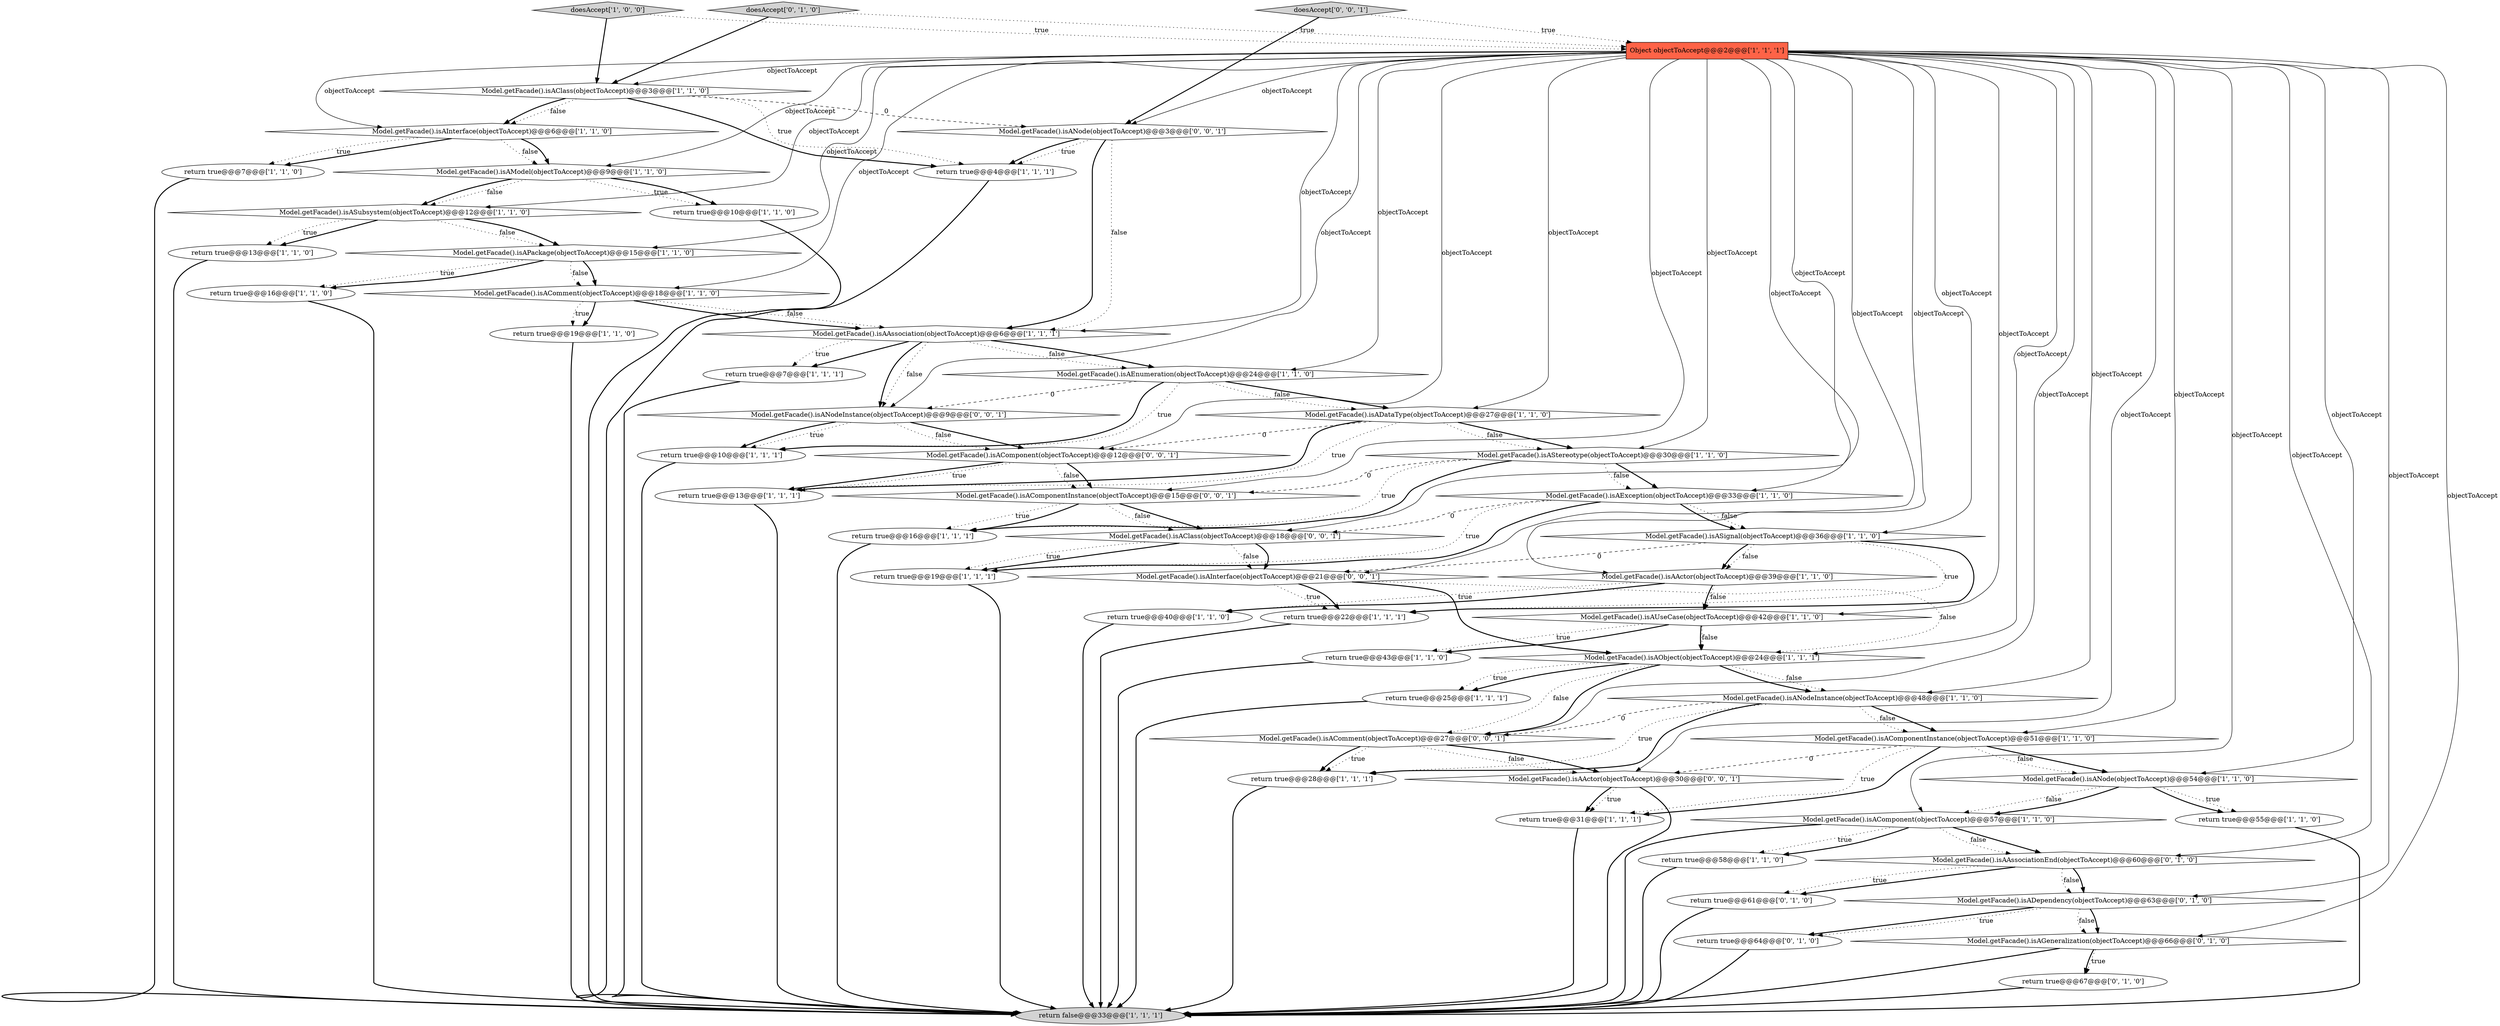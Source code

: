 digraph {
11 [style = filled, label = "return true@@@16@@@['1', '1', '1']", fillcolor = white, shape = ellipse image = "AAA0AAABBB1BBB"];
1 [style = filled, label = "return true@@@7@@@['1', '1', '1']", fillcolor = white, shape = ellipse image = "AAA0AAABBB1BBB"];
41 [style = filled, label = "return true@@@64@@@['0', '1', '0']", fillcolor = white, shape = ellipse image = "AAA1AAABBB2BBB"];
27 [style = filled, label = "Model.getFacade().isAModel(objectToAccept)@@@9@@@['1', '1', '0']", fillcolor = white, shape = diamond image = "AAA0AAABBB1BBB"];
3 [style = filled, label = "return true@@@22@@@['1', '1', '1']", fillcolor = white, shape = ellipse image = "AAA0AAABBB1BBB"];
30 [style = filled, label = "Model.getFacade().isAActor(objectToAccept)@@@39@@@['1', '1', '0']", fillcolor = white, shape = diamond image = "AAA0AAABBB1BBB"];
16 [style = filled, label = "return true@@@19@@@['1', '1', '0']", fillcolor = white, shape = ellipse image = "AAA0AAABBB1BBB"];
40 [style = filled, label = "return true@@@31@@@['1', '1', '1']", fillcolor = white, shape = ellipse image = "AAA0AAABBB1BBB"];
2 [style = filled, label = "return true@@@16@@@['1', '1', '0']", fillcolor = white, shape = ellipse image = "AAA0AAABBB1BBB"];
13 [style = filled, label = "return false@@@33@@@['1', '1', '1']", fillcolor = lightgray, shape = ellipse image = "AAA0AAABBB1BBB"];
52 [style = filled, label = "Model.getFacade().isAComponentInstance(objectToAccept)@@@15@@@['0', '0', '1']", fillcolor = white, shape = diamond image = "AAA0AAABBB3BBB"];
29 [style = filled, label = "Model.getFacade().isAComponent(objectToAccept)@@@57@@@['1', '1', '0']", fillcolor = white, shape = diamond image = "AAA0AAABBB1BBB"];
39 [style = filled, label = "doesAccept['1', '0', '0']", fillcolor = lightgray, shape = diamond image = "AAA0AAABBB1BBB"];
32 [style = filled, label = "return true@@@13@@@['1', '1', '1']", fillcolor = white, shape = ellipse image = "AAA0AAABBB1BBB"];
47 [style = filled, label = "Model.getFacade().isAAssociationEnd(objectToAccept)@@@60@@@['0', '1', '0']", fillcolor = white, shape = diamond image = "AAA1AAABBB2BBB"];
45 [style = filled, label = "return true@@@61@@@['0', '1', '0']", fillcolor = white, shape = ellipse image = "AAA1AAABBB2BBB"];
50 [style = filled, label = "Model.getFacade().isAComponent(objectToAccept)@@@12@@@['0', '0', '1']", fillcolor = white, shape = diamond image = "AAA0AAABBB3BBB"];
56 [style = filled, label = "doesAccept['0', '0', '1']", fillcolor = lightgray, shape = diamond image = "AAA0AAABBB3BBB"];
9 [style = filled, label = "Model.getFacade().isAStereotype(objectToAccept)@@@30@@@['1', '1', '0']", fillcolor = white, shape = diamond image = "AAA0AAABBB1BBB"];
0 [style = filled, label = "Model.getFacade().isAComment(objectToAccept)@@@18@@@['1', '1', '0']", fillcolor = white, shape = diamond image = "AAA0AAABBB1BBB"];
7 [style = filled, label = "Model.getFacade().isADataType(objectToAccept)@@@27@@@['1', '1', '0']", fillcolor = white, shape = diamond image = "AAA0AAABBB1BBB"];
20 [style = filled, label = "Model.getFacade().isASubsystem(objectToAccept)@@@12@@@['1', '1', '0']", fillcolor = white, shape = diamond image = "AAA0AAABBB1BBB"];
24 [style = filled, label = "Model.getFacade().isAClass(objectToAccept)@@@3@@@['1', '1', '0']", fillcolor = white, shape = diamond image = "AAA0AAABBB1BBB"];
31 [style = filled, label = "return true@@@58@@@['1', '1', '0']", fillcolor = white, shape = ellipse image = "AAA0AAABBB1BBB"];
6 [style = filled, label = "Model.getFacade().isANodeInstance(objectToAccept)@@@48@@@['1', '1', '0']", fillcolor = white, shape = diamond image = "AAA0AAABBB1BBB"];
46 [style = filled, label = "return true@@@67@@@['0', '1', '0']", fillcolor = white, shape = ellipse image = "AAA1AAABBB2BBB"];
18 [style = filled, label = "Model.getFacade().isAEnumeration(objectToAccept)@@@24@@@['1', '1', '0']", fillcolor = white, shape = diamond image = "AAA0AAABBB1BBB"];
10 [style = filled, label = "return true@@@43@@@['1', '1', '0']", fillcolor = white, shape = ellipse image = "AAA0AAABBB1BBB"];
43 [style = filled, label = "Model.getFacade().isAGeneralization(objectToAccept)@@@66@@@['0', '1', '0']", fillcolor = white, shape = diamond image = "AAA1AAABBB2BBB"];
33 [style = filled, label = "return true@@@40@@@['1', '1', '0']", fillcolor = white, shape = ellipse image = "AAA0AAABBB1BBB"];
49 [style = filled, label = "Model.getFacade().isAActor(objectToAccept)@@@30@@@['0', '0', '1']", fillcolor = white, shape = diamond image = "AAA0AAABBB3BBB"];
53 [style = filled, label = "Model.getFacade().isAClass(objectToAccept)@@@18@@@['0', '0', '1']", fillcolor = white, shape = diamond image = "AAA0AAABBB3BBB"];
19 [style = filled, label = "Model.getFacade().isAUseCase(objectToAccept)@@@42@@@['1', '1', '0']", fillcolor = white, shape = diamond image = "AAA0AAABBB1BBB"];
15 [style = filled, label = "Object objectToAccept@@@2@@@['1', '1', '1']", fillcolor = tomato, shape = box image = "AAA0AAABBB1BBB"];
38 [style = filled, label = "return true@@@10@@@['1', '1', '1']", fillcolor = white, shape = ellipse image = "AAA0AAABBB1BBB"];
34 [style = filled, label = "Model.getFacade().isAAssociation(objectToAccept)@@@6@@@['1', '1', '1']", fillcolor = white, shape = diamond image = "AAA0AAABBB1BBB"];
48 [style = filled, label = "Model.getFacade().isANodeInstance(objectToAccept)@@@9@@@['0', '0', '1']", fillcolor = white, shape = diamond image = "AAA0AAABBB3BBB"];
28 [style = filled, label = "Model.getFacade().isAPackage(objectToAccept)@@@15@@@['1', '1', '0']", fillcolor = white, shape = diamond image = "AAA0AAABBB1BBB"];
26 [style = filled, label = "Model.getFacade().isAComponentInstance(objectToAccept)@@@51@@@['1', '1', '0']", fillcolor = white, shape = diamond image = "AAA0AAABBB1BBB"];
23 [style = filled, label = "return true@@@4@@@['1', '1', '1']", fillcolor = white, shape = ellipse image = "AAA0AAABBB1BBB"];
54 [style = filled, label = "Model.getFacade().isAComment(objectToAccept)@@@27@@@['0', '0', '1']", fillcolor = white, shape = diamond image = "AAA0AAABBB3BBB"];
5 [style = filled, label = "return true@@@10@@@['1', '1', '0']", fillcolor = white, shape = ellipse image = "AAA0AAABBB1BBB"];
25 [style = filled, label = "Model.getFacade().isASignal(objectToAccept)@@@36@@@['1', '1', '0']", fillcolor = white, shape = diamond image = "AAA0AAABBB1BBB"];
55 [style = filled, label = "Model.getFacade().isANode(objectToAccept)@@@3@@@['0', '0', '1']", fillcolor = white, shape = diamond image = "AAA0AAABBB3BBB"];
14 [style = filled, label = "return true@@@25@@@['1', '1', '1']", fillcolor = white, shape = ellipse image = "AAA0AAABBB1BBB"];
21 [style = filled, label = "return true@@@19@@@['1', '1', '1']", fillcolor = white, shape = ellipse image = "AAA0AAABBB1BBB"];
22 [style = filled, label = "return true@@@13@@@['1', '1', '0']", fillcolor = white, shape = ellipse image = "AAA0AAABBB1BBB"];
42 [style = filled, label = "Model.getFacade().isADependency(objectToAccept)@@@63@@@['0', '1', '0']", fillcolor = white, shape = diamond image = "AAA1AAABBB2BBB"];
17 [style = filled, label = "Model.getFacade().isANode(objectToAccept)@@@54@@@['1', '1', '0']", fillcolor = white, shape = diamond image = "AAA0AAABBB1BBB"];
44 [style = filled, label = "doesAccept['0', '1', '0']", fillcolor = lightgray, shape = diamond image = "AAA0AAABBB2BBB"];
37 [style = filled, label = "Model.getFacade().isAInterface(objectToAccept)@@@6@@@['1', '1', '0']", fillcolor = white, shape = diamond image = "AAA0AAABBB1BBB"];
35 [style = filled, label = "return true@@@7@@@['1', '1', '0']", fillcolor = white, shape = ellipse image = "AAA0AAABBB1BBB"];
4 [style = filled, label = "return true@@@55@@@['1', '1', '0']", fillcolor = white, shape = ellipse image = "AAA0AAABBB1BBB"];
8 [style = filled, label = "Model.getFacade().isAObject(objectToAccept)@@@24@@@['1', '1', '1']", fillcolor = white, shape = diamond image = "AAA0AAABBB1BBB"];
36 [style = filled, label = "Model.getFacade().isAException(objectToAccept)@@@33@@@['1', '1', '0']", fillcolor = white, shape = diamond image = "AAA0AAABBB1BBB"];
51 [style = filled, label = "Model.getFacade().isAInterface(objectToAccept)@@@21@@@['0', '0', '1']", fillcolor = white, shape = diamond image = "AAA0AAABBB3BBB"];
12 [style = filled, label = "return true@@@28@@@['1', '1', '1']", fillcolor = white, shape = ellipse image = "AAA0AAABBB1BBB"];
18->48 [style = dashed, label="0"];
43->46 [style = dotted, label="true"];
8->14 [style = bold, label=""];
29->13 [style = bold, label=""];
25->3 [style = bold, label=""];
26->17 [style = bold, label=""];
19->8 [style = dotted, label="false"];
15->8 [style = solid, label="objectToAccept"];
37->35 [style = bold, label=""];
43->46 [style = bold, label=""];
19->8 [style = bold, label=""];
41->13 [style = bold, label=""];
36->21 [style = dotted, label="true"];
34->48 [style = dotted, label="false"];
17->4 [style = dotted, label="true"];
16->13 [style = bold, label=""];
3->13 [style = bold, label=""];
15->34 [style = solid, label="objectToAccept"];
5->13 [style = bold, label=""];
51->8 [style = bold, label=""];
15->6 [style = solid, label="objectToAccept"];
36->21 [style = bold, label=""];
17->4 [style = bold, label=""];
9->36 [style = bold, label=""];
15->47 [style = solid, label="objectToAccept"];
39->24 [style = bold, label=""];
15->7 [style = solid, label="objectToAccept"];
40->13 [style = bold, label=""];
26->40 [style = bold, label=""];
26->49 [style = dashed, label="0"];
18->38 [style = bold, label=""];
15->19 [style = solid, label="objectToAccept"];
24->37 [style = dotted, label="false"];
15->50 [style = solid, label="objectToAccept"];
8->6 [style = dotted, label="false"];
6->12 [style = bold, label=""];
29->31 [style = dotted, label="true"];
45->13 [style = bold, label=""];
17->29 [style = dotted, label="false"];
52->53 [style = bold, label=""];
47->45 [style = bold, label=""];
15->0 [style = solid, label="objectToAccept"];
28->0 [style = bold, label=""];
26->17 [style = dotted, label="false"];
22->13 [style = bold, label=""];
27->20 [style = dotted, label="false"];
25->51 [style = dashed, label="0"];
0->16 [style = dotted, label="true"];
15->17 [style = solid, label="objectToAccept"];
15->27 [style = solid, label="objectToAccept"];
24->37 [style = bold, label=""];
50->32 [style = bold, label=""];
15->28 [style = solid, label="objectToAccept"];
15->18 [style = solid, label="objectToAccept"];
15->54 [style = solid, label="objectToAccept"];
15->29 [style = solid, label="objectToAccept"];
42->43 [style = dotted, label="false"];
52->11 [style = dotted, label="true"];
7->50 [style = dashed, label="0"];
7->9 [style = bold, label=""];
37->27 [style = dotted, label="false"];
48->50 [style = bold, label=""];
9->11 [style = dotted, label="true"];
14->13 [style = bold, label=""];
47->42 [style = dotted, label="false"];
19->10 [style = dotted, label="true"];
35->13 [style = bold, label=""];
55->23 [style = bold, label=""];
56->55 [style = bold, label=""];
34->48 [style = bold, label=""];
27->20 [style = bold, label=""];
12->13 [style = bold, label=""];
55->34 [style = dotted, label="false"];
48->38 [style = dotted, label="true"];
52->53 [style = dotted, label="false"];
53->51 [style = bold, label=""];
7->32 [style = bold, label=""];
24->23 [style = dotted, label="true"];
26->40 [style = dotted, label="true"];
49->13 [style = bold, label=""];
30->19 [style = dotted, label="false"];
24->55 [style = dashed, label="0"];
11->13 [style = bold, label=""];
44->24 [style = bold, label=""];
6->12 [style = dotted, label="true"];
37->35 [style = dotted, label="true"];
48->38 [style = bold, label=""];
6->54 [style = dashed, label="0"];
39->15 [style = dotted, label="true"];
7->32 [style = dotted, label="true"];
15->36 [style = solid, label="objectToAccept"];
15->52 [style = solid, label="objectToAccept"];
25->3 [style = dotted, label="true"];
21->13 [style = bold, label=""];
44->15 [style = dotted, label="true"];
1->13 [style = bold, label=""];
55->23 [style = dotted, label="true"];
27->5 [style = dotted, label="true"];
9->36 [style = dotted, label="false"];
30->33 [style = dotted, label="true"];
20->28 [style = dotted, label="false"];
2->13 [style = bold, label=""];
51->3 [style = dotted, label="true"];
6->26 [style = bold, label=""];
36->53 [style = dashed, label="0"];
15->42 [style = solid, label="objectToAccept"];
0->34 [style = dotted, label="false"];
20->22 [style = bold, label=""];
43->13 [style = bold, label=""];
36->25 [style = dotted, label="false"];
8->6 [style = bold, label=""];
50->52 [style = dotted, label="false"];
38->13 [style = bold, label=""];
28->2 [style = dotted, label="true"];
29->47 [style = bold, label=""];
42->41 [style = bold, label=""];
23->13 [style = bold, label=""];
30->33 [style = bold, label=""];
10->13 [style = bold, label=""];
15->43 [style = solid, label="objectToAccept"];
15->51 [style = solid, label="objectToAccept"];
15->20 [style = solid, label="objectToAccept"];
29->31 [style = bold, label=""];
54->12 [style = dotted, label="true"];
49->40 [style = dotted, label="true"];
47->45 [style = dotted, label="true"];
4->13 [style = bold, label=""];
31->13 [style = bold, label=""];
42->41 [style = dotted, label="true"];
25->30 [style = dotted, label="false"];
28->2 [style = bold, label=""];
17->29 [style = bold, label=""];
8->54 [style = bold, label=""];
15->48 [style = solid, label="objectToAccept"];
47->42 [style = bold, label=""];
18->7 [style = bold, label=""];
53->21 [style = bold, label=""];
52->11 [style = bold, label=""];
34->18 [style = bold, label=""];
46->13 [style = bold, label=""];
15->53 [style = solid, label="objectToAccept"];
54->49 [style = bold, label=""];
32->13 [style = bold, label=""];
15->55 [style = solid, label="objectToAccept"];
19->10 [style = bold, label=""];
15->30 [style = solid, label="objectToAccept"];
15->37 [style = solid, label="objectToAccept"];
9->11 [style = bold, label=""];
53->51 [style = dotted, label="false"];
24->23 [style = bold, label=""];
9->52 [style = dashed, label="0"];
37->27 [style = bold, label=""];
7->9 [style = dotted, label="false"];
42->43 [style = bold, label=""];
15->9 [style = solid, label="objectToAccept"];
15->26 [style = solid, label="objectToAccept"];
36->25 [style = bold, label=""];
15->25 [style = solid, label="objectToAccept"];
8->54 [style = dotted, label="false"];
56->15 [style = dotted, label="true"];
48->50 [style = dotted, label="false"];
54->49 [style = dotted, label="false"];
51->3 [style = bold, label=""];
54->12 [style = bold, label=""];
33->13 [style = bold, label=""];
34->18 [style = dotted, label="false"];
6->26 [style = dotted, label="false"];
15->24 [style = solid, label="objectToAccept"];
15->49 [style = solid, label="objectToAccept"];
27->5 [style = bold, label=""];
20->22 [style = dotted, label="true"];
18->7 [style = dotted, label="false"];
20->28 [style = bold, label=""];
18->38 [style = dotted, label="true"];
8->14 [style = dotted, label="true"];
50->52 [style = bold, label=""];
28->0 [style = dotted, label="false"];
34->1 [style = dotted, label="true"];
50->32 [style = dotted, label="true"];
0->34 [style = bold, label=""];
25->30 [style = bold, label=""];
29->47 [style = dotted, label="false"];
51->8 [style = dotted, label="false"];
30->19 [style = bold, label=""];
55->34 [style = bold, label=""];
34->1 [style = bold, label=""];
53->21 [style = dotted, label="true"];
49->40 [style = bold, label=""];
0->16 [style = bold, label=""];
}

